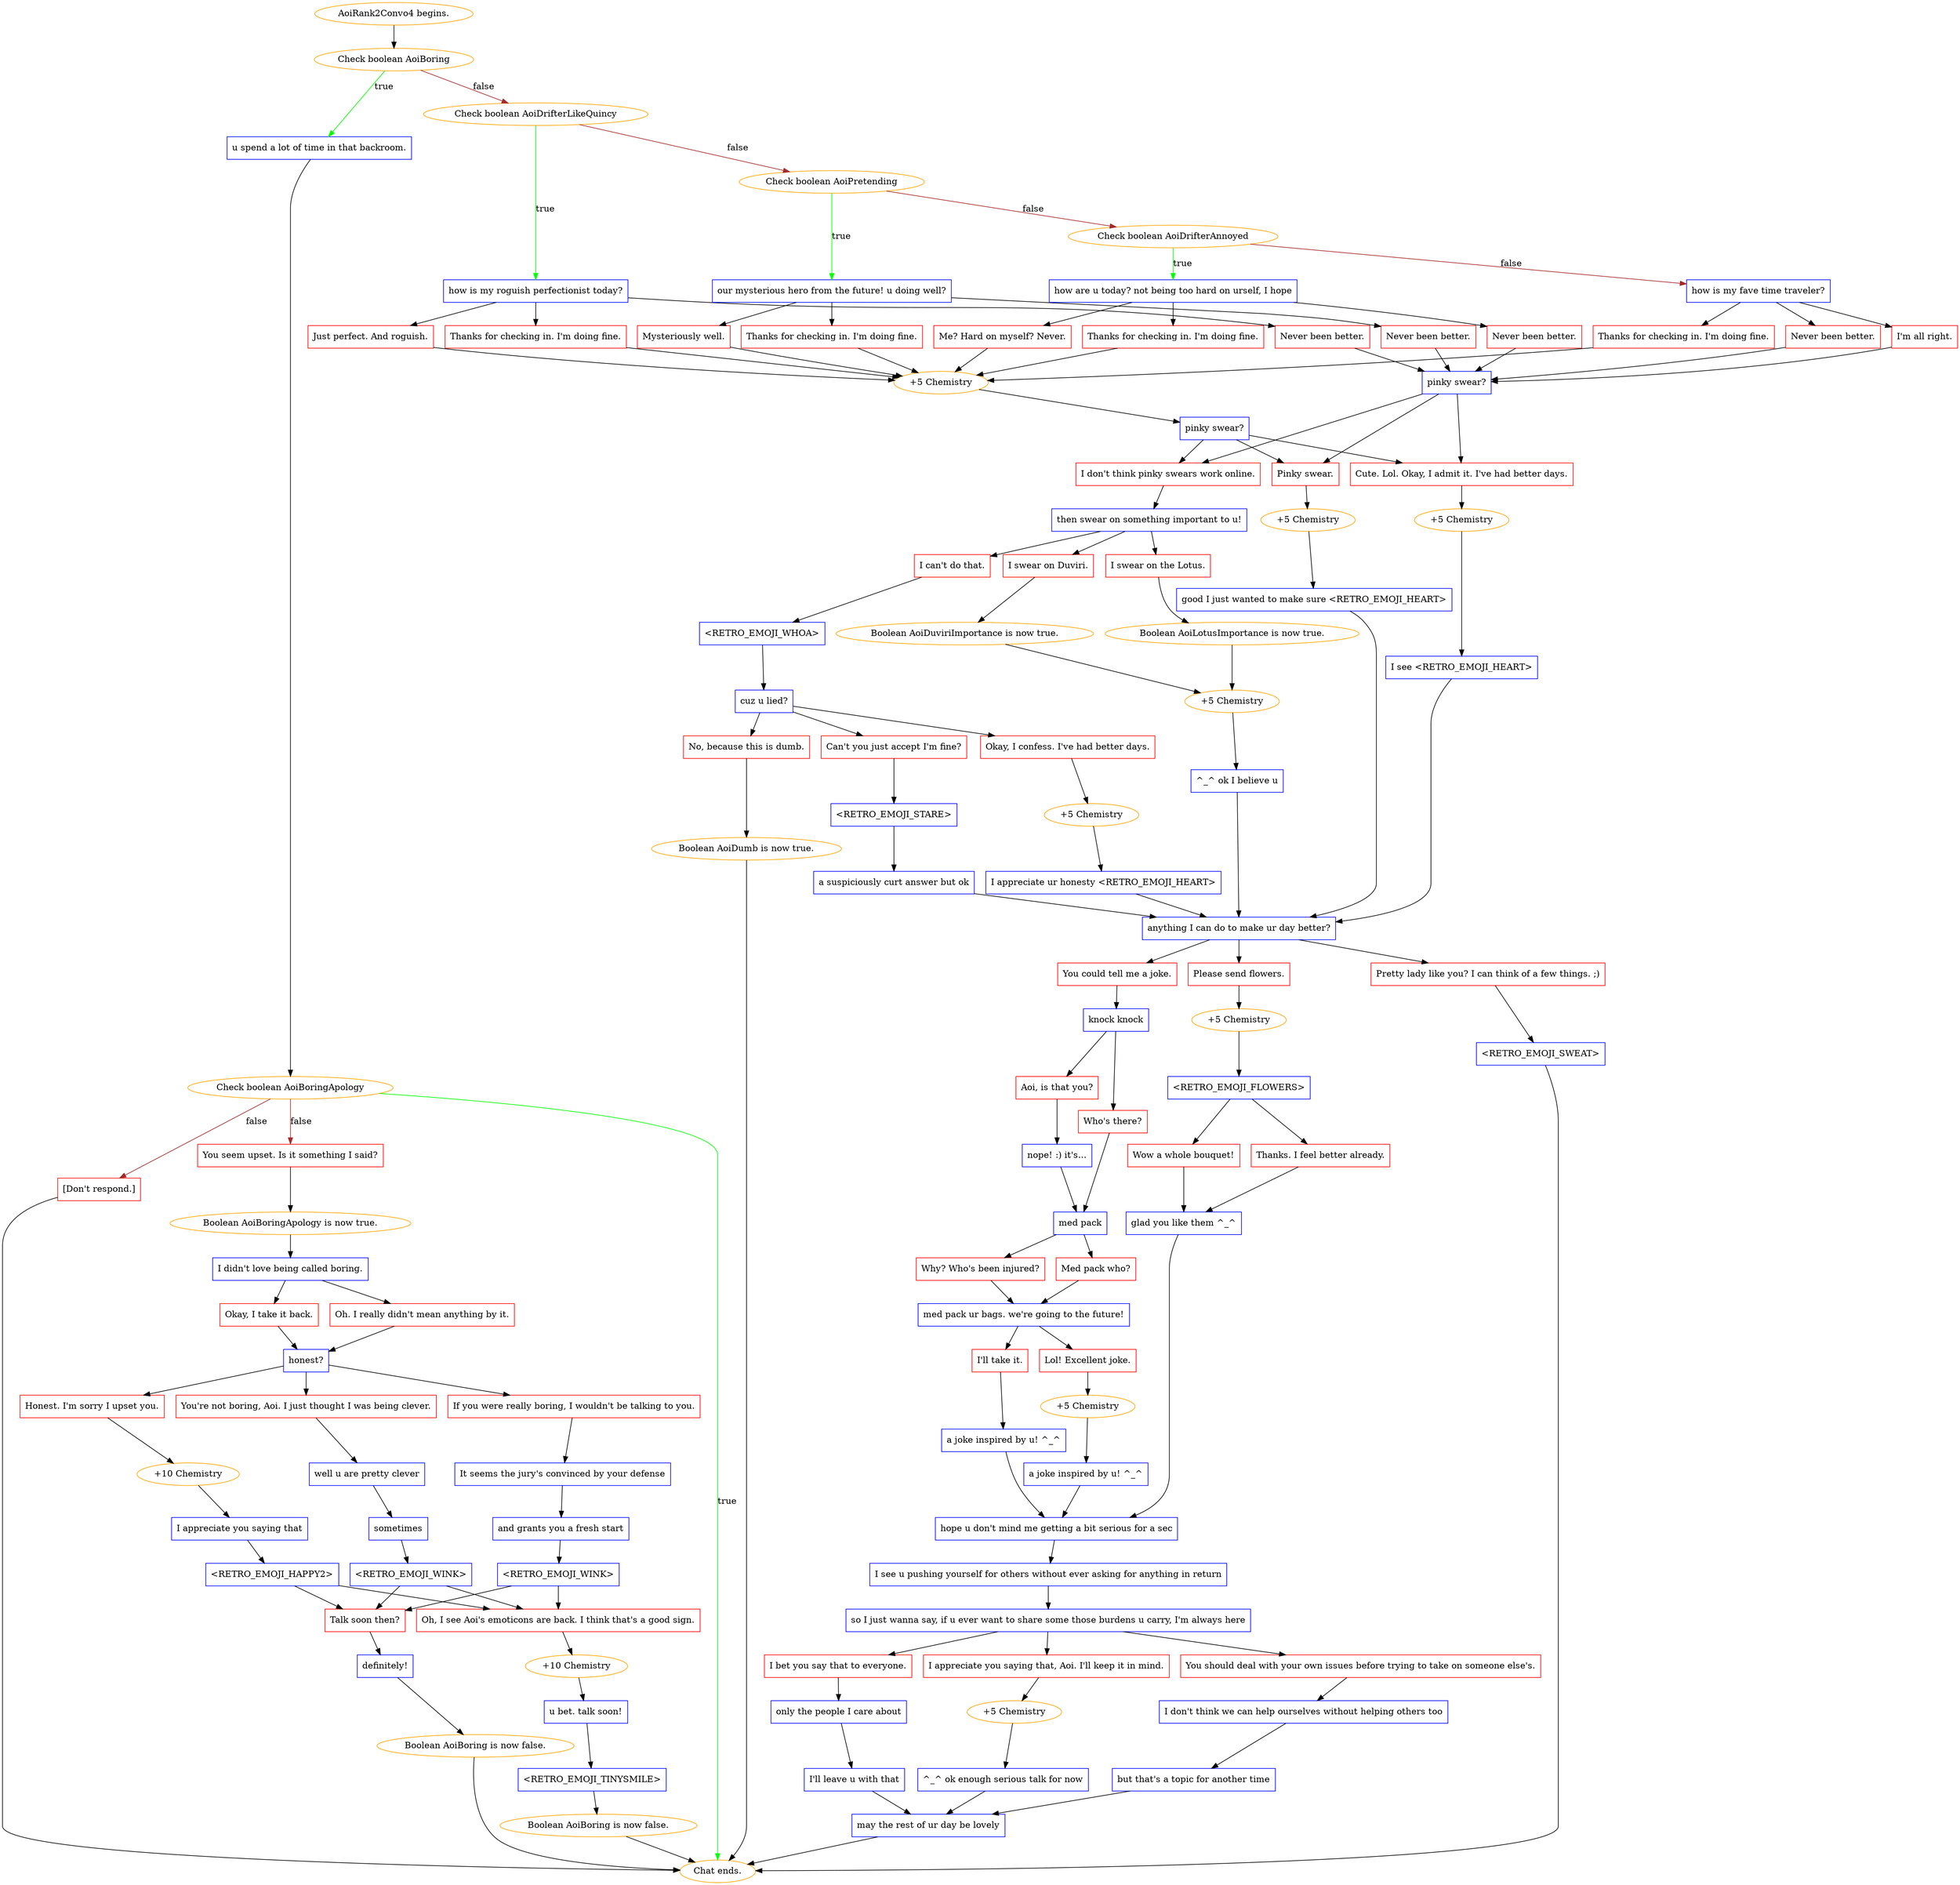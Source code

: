 digraph {
	"AoiRank2Convo4 begins." [color=orange];
		"AoiRank2Convo4 begins." -> 922;
	922 [label="Check boolean AoiBoring",color=orange];
		922 -> 923 [label=true,color=green];
		922 -> 957 [label=false,color=brown];
	923 [label="u spend a lot of time in that backroom.",shape=box,color=blue];
		923 -> 948;
	957 [label="Check boolean AoiDrifterLikeQuincy",color=orange];
		957 -> 958 [label=true,color=green];
		957 -> 962 [label=false,color=brown];
	948 [label="Check boolean AoiBoringApology",color=orange];
		948 -> "Chat ends." [label=true,color=green];
		948 -> 937 [label=false,color=brown];
		948 -> 943 [label=false,color=brown];
	958 [label="how is my roguish perfectionist today?",shape=box,color=blue];
		958 -> 959;
		958 -> 960;
		958 -> 961;
	962 [label="Check boolean AoiPretending",color=orange];
		962 -> 963 [label=true,color=green];
		962 -> 967 [label=false,color=brown];
	"Chat ends." [color=orange];
	937 [label="You seem upset. Is it something I said?",shape=box,color=red];
		937 -> 925;
	943 [label="[Don't respond.]",shape=box,color=red];
		943 -> "Chat ends.";
	959 [label="Just perfect. And roguish.",shape=box,color=red];
		959 -> 978;
	960 [label="Thanks for checking in. I'm doing fine.",shape=box,color=red];
		960 -> 978;
	961 [label="Never been better.",shape=box,color=red];
		961 -> 977;
	963 [label="our mysterious hero from the future! u doing well?",shape=box,color=blue];
		963 -> 964;
		963 -> 965;
		963 -> 966;
	967 [label="Check boolean AoiDrifterAnnoyed",color=orange];
		967 -> 968 [label=true,color=green];
		967 -> 969 [label=false,color=brown];
	925 [label="Boolean AoiBoringApology is now true.",color=orange];
		925 -> 952;
	978 [label="+5 Chemistry",color=orange];
		978 -> 976;
	977 [label="pinky swear?",shape=box,color=blue];
		977 -> 979;
		977 -> 980;
		977 -> 981;
	964 [label="Mysteriously well.",shape=box,color=red];
		964 -> 978;
	965 [label="Thanks for checking in. I'm doing fine.",shape=box,color=red];
		965 -> 978;
	966 [label="Never been better.",shape=box,color=red];
		966 -> 977;
	968 [label="how are u today? not being too hard on urself, I hope",shape=box,color=blue];
		968 -> 970;
		968 -> 971;
		968 -> 972;
	969 [label="how is my fave time traveler?",shape=box,color=blue];
		969 -> 973;
		969 -> 974;
		969 -> 975;
	952 [label="I didn't love being called boring.",shape=box,color=blue];
		952 -> 931;
		952 -> 954;
	976 [label="pinky swear?",shape=box,color=blue];
		976 -> 979;
		976 -> 980;
		976 -> 981;
	979 [label="Pinky swear.",shape=box,color=red];
		979 -> 984;
	980 [label="Cute. Lol. Okay, I admit it. I've had better days.",shape=box,color=red];
		980 -> 985;
	981 [label="I don't think pinky swears work online.",shape=box,color=red];
		981 -> 986;
	970 [label="Me? Hard on myself? Never.",shape=box,color=red];
		970 -> 978;
	971 [label="Thanks for checking in. I'm doing fine.",shape=box,color=red];
		971 -> 978;
	972 [label="Never been better.",shape=box,color=red];
		972 -> 977;
	973 [label="I'm all right.",shape=box,color=red];
		973 -> 977;
	974 [label="Thanks for checking in. I'm doing fine.",shape=box,color=red];
		974 -> 978;
	975 [label="Never been better.",shape=box,color=red];
		975 -> 977;
	931 [label="Oh. I really didn't mean anything by it.",shape=box,color=red];
		931 -> 926;
	954 [label="Okay, I take it back.",shape=box,color=red];
		954 -> 926;
	984 [label="+5 Chemistry",color=orange];
		984 -> 982;
	985 [label="+5 Chemistry",color=orange];
		985 -> 983;
	986 [label="then swear on something important to u!",shape=box,color=blue];
		986 -> 987;
		986 -> 988;
		986 -> 989;
	926 [label="honest?",shape=box,color=blue];
		926 -> 932;
		926 -> 934;
		926 -> 939;
	982 [label="good I just wanted to make sure <RETRO_EMOJI_HEART>",shape=box,color=blue];
		982 -> 1006;
	983 [label="I see <RETRO_EMOJI_HEART>",shape=box,color=blue];
		983 -> 1006;
	987 [label="I can't do that.",shape=box,color=red];
		987 -> 990;
	988 [label="I swear on the Lotus.",shape=box,color=red];
		988 -> 992;
	989 [label="I swear on Duviri.",shape=box,color=red];
		989 -> 993;
	932 [label="Honest. I'm sorry I upset you.",shape=box,color=red];
		932 -> 924;
	934 [label="You're not boring, Aoi. I just thought I was being clever.",shape=box,color=red];
		934 -> 955;
	939 [label="If you were really boring, I wouldn't be talking to you.",shape=box,color=red];
		939 -> 941;
	1006 [label="anything I can do to make ur day better?",shape=box,color=blue];
		1006 -> 1007;
		1006 -> 1008;
		1006 -> 1009;
	990 [label="<RETRO_EMOJI_WHOA>",shape=box,color=blue];
		990 -> 991;
	992 [label="Boolean AoiLotusImportance is now true.",color=orange];
		992 -> 996;
	993 [label="Boolean AoiDuviriImportance is now true.",color=orange];
		993 -> 996;
	924 [label="+10 Chemistry",color=orange];
		924 -> 951;
	955 [label="well u are pretty clever",shape=box,color=blue];
		955 -> 942;
	941 [label="It seems the jury's convinced by your defense",shape=box,color=blue];
		941 -> 935;
	1007 [label="You could tell me a joke.",shape=box,color=red];
		1007 -> 1012;
	1008 [label="Please send flowers.",shape=box,color=red];
		1008 -> 1016;
	1009 [label="Pretty lady like you? I can think of a few things. ;)",shape=box,color=red];
		1009 -> 1010;
	991 [label="cuz u lied?",shape=box,color=blue];
		991 -> 997;
		991 -> 998;
		991 -> 999;
	996 [label="+5 Chemistry",color=orange];
		996 -> 994;
	951 [label="I appreciate you saying that",shape=box,color=blue];
		951 -> 927;
	942 [label="sometimes",shape=box,color=blue];
		942 -> 928;
	935 [label="and grants you a fresh start",shape=box,color=blue];
		935 -> 940;
	1012 [label="knock knock",shape=box,color=blue];
		1012 -> 1014;
		1012 -> 1015;
	1016 [label="+5 Chemistry",color=orange];
		1016 -> 1013;
	1010 [label="<RETRO_EMOJI_SWEAT>",shape=box,color=blue];
		1010 -> "Chat ends.";
	997 [label="Okay, I confess. I've had better days.",shape=box,color=red];
		997 -> 1003;
	998 [label="No, because this is dumb.",shape=box,color=red];
		998 -> 1002;
	999 [label="Can't you just accept I'm fine?",shape=box,color=red];
		999 -> 1001;
	994 [label="^_^ ok I believe u",shape=box,color=blue];
		994 -> 1006;
	927 [label="<RETRO_EMOJI_HAPPY2>",shape=box,color=blue];
		927 -> 933;
		927 -> 946;
	928 [label="<RETRO_EMOJI_WINK>",shape=box,color=blue];
		928 -> 933;
		928 -> 946;
	940 [label="<RETRO_EMOJI_WINK>",shape=box,color=blue];
		940 -> 933;
		940 -> 946;
	1014 [label="Who's there?",shape=box,color=red];
		1014 -> 1018;
	1015 [label="Aoi, is that you?",shape=box,color=red];
		1015 -> 1017;
	1013 [label="<RETRO_EMOJI_FLOWERS>",shape=box,color=blue];
		1013 -> 1019;
		1013 -> 1020;
	1003 [label="+5 Chemistry",color=orange];
		1003 -> 1000;
	1002 [label="Boolean AoiDumb is now true.",color=orange];
		1002 -> "Chat ends.";
	1001 [label="<RETRO_EMOJI_STARE>",shape=box,color=blue];
		1001 -> 1005;
	933 [label="Talk soon then?",shape=box,color=red];
		933 -> 936;
	946 [label="Oh, I see Aoi's emoticons are back. I think that's a good sign.",shape=box,color=red];
		946 -> 938;
	1018 [label="med pack",shape=box,color=blue];
		1018 -> 1022;
		1018 -> 1023;
	1017 [label="nope! :) it's...",shape=box,color=blue];
		1017 -> 1018;
	1019 [label="Thanks. I feel better already.",shape=box,color=red];
		1019 -> 1021;
	1020 [label="Wow a whole bouquet!",shape=box,color=red];
		1020 -> 1021;
	1000 [label="I appreciate ur honesty <RETRO_EMOJI_HEART>",shape=box,color=blue];
		1000 -> 1006;
	1005 [label="a suspiciously curt answer but ok",shape=box,color=blue];
		1005 -> 1006;
	936 [label="definitely!",shape=box,color=blue];
		936 -> 953;
	938 [label="+10 Chemistry",color=orange];
		938 -> 944;
	1022 [label="Med pack who?",shape=box,color=red];
		1022 -> 1024;
	1023 [label="Why? Who's been injured?",shape=box,color=red];
		1023 -> 1024;
	1021 [label="glad you like them ^_^",shape=box,color=blue];
		1021 -> 1030;
	953 [label="Boolean AoiBoring is now false.",color=orange];
		953 -> "Chat ends.";
	944 [label="u bet. talk soon!",shape=box,color=blue];
		944 -> 930;
	1024 [label="med pack ur bags. we're going to the future!",shape=box,color=blue];
		1024 -> 1025;
		1024 -> 1026;
	1030 [label="hope u don't mind me getting a bit serious for a sec",shape=box,color=blue];
		1030 -> 1031;
	930 [label="<RETRO_EMOJI_TINYSMILE>",shape=box,color=blue];
		930 -> 929;
	1025 [label="Lol! Excellent joke.",shape=box,color=red];
		1025 -> 1029;
	1026 [label="I'll take it.",shape=box,color=red];
		1026 -> 1028;
	1031 [label="I see u pushing yourself for others without ever asking for anything in return",shape=box,color=blue];
		1031 -> 1032;
	929 [label="Boolean AoiBoring is now false.",color=orange];
		929 -> "Chat ends.";
	1029 [label="+5 Chemistry",color=orange];
		1029 -> 1027;
	1028 [label="a joke inspired by u! ^_^",shape=box,color=blue];
		1028 -> 1030;
	1032 [label="so I just wanna say, if u ever want to share some those burdens u carry, I'm always here",shape=box,color=blue];
		1032 -> 1033;
		1032 -> 1034;
		1032 -> 1035;
	1027 [label="a joke inspired by u! ^_^",shape=box,color=blue];
		1027 -> 1030;
	1033 [label="I appreciate you saying that, Aoi. I'll keep it in mind.",shape=box,color=red];
		1033 -> 1039;
	1034 [label="You should deal with your own issues before trying to take on someone else's.",shape=box,color=red];
		1034 -> 1037;
	1035 [label="I bet you say that to everyone.",shape=box,color=red];
		1035 -> 1038;
	1039 [label="+5 Chemistry",color=orange];
		1039 -> 1036;
	1037 [label="I don't think we can help ourselves without helping others too",shape=box,color=blue];
		1037 -> 1040;
	1038 [label="only the people I care about",shape=box,color=blue];
		1038 -> 1041;
	1036 [label="^_^ ok enough serious talk for now",shape=box,color=blue];
		1036 -> 1042;
	1040 [label="but that's a topic for another time",shape=box,color=blue];
		1040 -> 1042;
	1041 [label="I'll leave u with that",shape=box,color=blue];
		1041 -> 1042;
	1042 [label="may the rest of ur day be lovely",shape=box,color=blue];
		1042 -> "Chat ends.";
}
